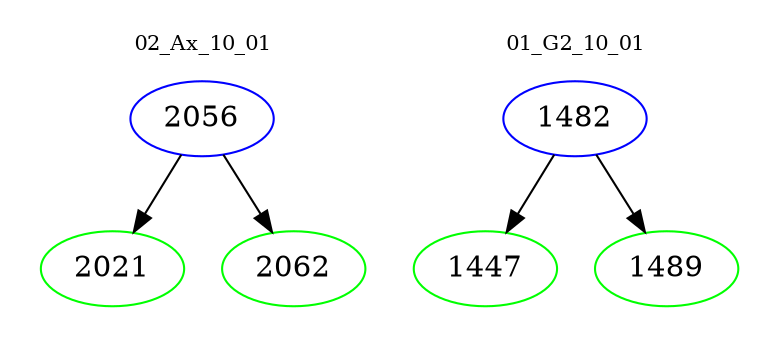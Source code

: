 digraph{
subgraph cluster_0 {
color = white
label = "02_Ax_10_01";
fontsize=10;
T0_2056 [label="2056", color="blue"]
T0_2056 -> T0_2021 [color="black"]
T0_2021 [label="2021", color="green"]
T0_2056 -> T0_2062 [color="black"]
T0_2062 [label="2062", color="green"]
}
subgraph cluster_1 {
color = white
label = "01_G2_10_01";
fontsize=10;
T1_1482 [label="1482", color="blue"]
T1_1482 -> T1_1447 [color="black"]
T1_1447 [label="1447", color="green"]
T1_1482 -> T1_1489 [color="black"]
T1_1489 [label="1489", color="green"]
}
}
